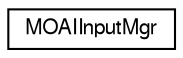 digraph G
{
  edge [fontname="FreeSans",fontsize="10",labelfontname="FreeSans",labelfontsize="10"];
  node [fontname="FreeSans",fontsize="10",shape=record];
  rankdir=LR;
  Node1 [label="MOAIInputMgr",height=0.2,width=0.4,color="black", fillcolor="white", style="filled",URL="$class_m_o_a_i_input_mgr.html",tooltip="Input device class. Has no public methods."];
}
